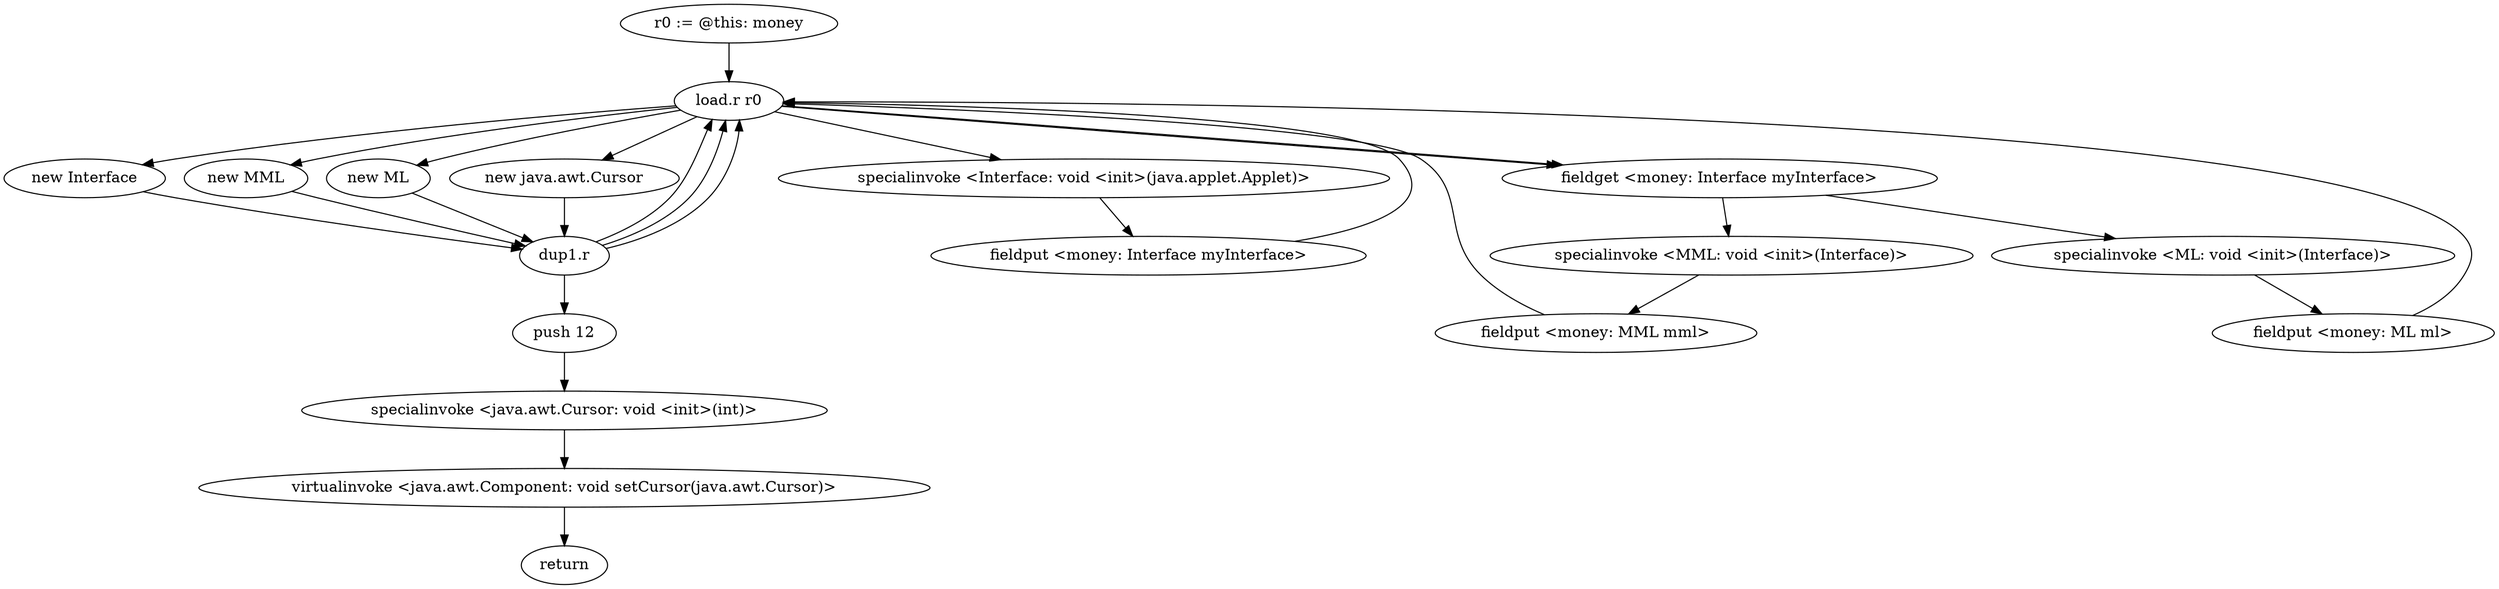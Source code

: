 digraph "" {
    "r0 := @this: money"
    "load.r r0"
    "r0 := @this: money"->"load.r r0";
    "new Interface"
    "load.r r0"->"new Interface";
    "dup1.r"
    "new Interface"->"dup1.r";
    "dup1.r"->"load.r r0";
    "specialinvoke <Interface: void <init>(java.applet.Applet)>"
    "load.r r0"->"specialinvoke <Interface: void <init>(java.applet.Applet)>";
    "fieldput <money: Interface myInterface>"
    "specialinvoke <Interface: void <init>(java.applet.Applet)>"->"fieldput <money: Interface myInterface>";
    "fieldput <money: Interface myInterface>"->"load.r r0";
    "new MML"
    "load.r r0"->"new MML";
    "new MML"->"dup1.r";
    "dup1.r"->"load.r r0";
    "fieldget <money: Interface myInterface>"
    "load.r r0"->"fieldget <money: Interface myInterface>";
    "specialinvoke <MML: void <init>(Interface)>"
    "fieldget <money: Interface myInterface>"->"specialinvoke <MML: void <init>(Interface)>";
    "fieldput <money: MML mml>"
    "specialinvoke <MML: void <init>(Interface)>"->"fieldput <money: MML mml>";
    "fieldput <money: MML mml>"->"load.r r0";
    "new ML"
    "load.r r0"->"new ML";
    "new ML"->"dup1.r";
    "dup1.r"->"load.r r0";
    "load.r r0"->"fieldget <money: Interface myInterface>";
    "specialinvoke <ML: void <init>(Interface)>"
    "fieldget <money: Interface myInterface>"->"specialinvoke <ML: void <init>(Interface)>";
    "fieldput <money: ML ml>"
    "specialinvoke <ML: void <init>(Interface)>"->"fieldput <money: ML ml>";
    "fieldput <money: ML ml>"->"load.r r0";
    "new java.awt.Cursor"
    "load.r r0"->"new java.awt.Cursor";
    "new java.awt.Cursor"->"dup1.r";
    "push 12"
    "dup1.r"->"push 12";
    "specialinvoke <java.awt.Cursor: void <init>(int)>"
    "push 12"->"specialinvoke <java.awt.Cursor: void <init>(int)>";
    "virtualinvoke <java.awt.Component: void setCursor(java.awt.Cursor)>"
    "specialinvoke <java.awt.Cursor: void <init>(int)>"->"virtualinvoke <java.awt.Component: void setCursor(java.awt.Cursor)>";
    "return"
    "virtualinvoke <java.awt.Component: void setCursor(java.awt.Cursor)>"->"return";
}
